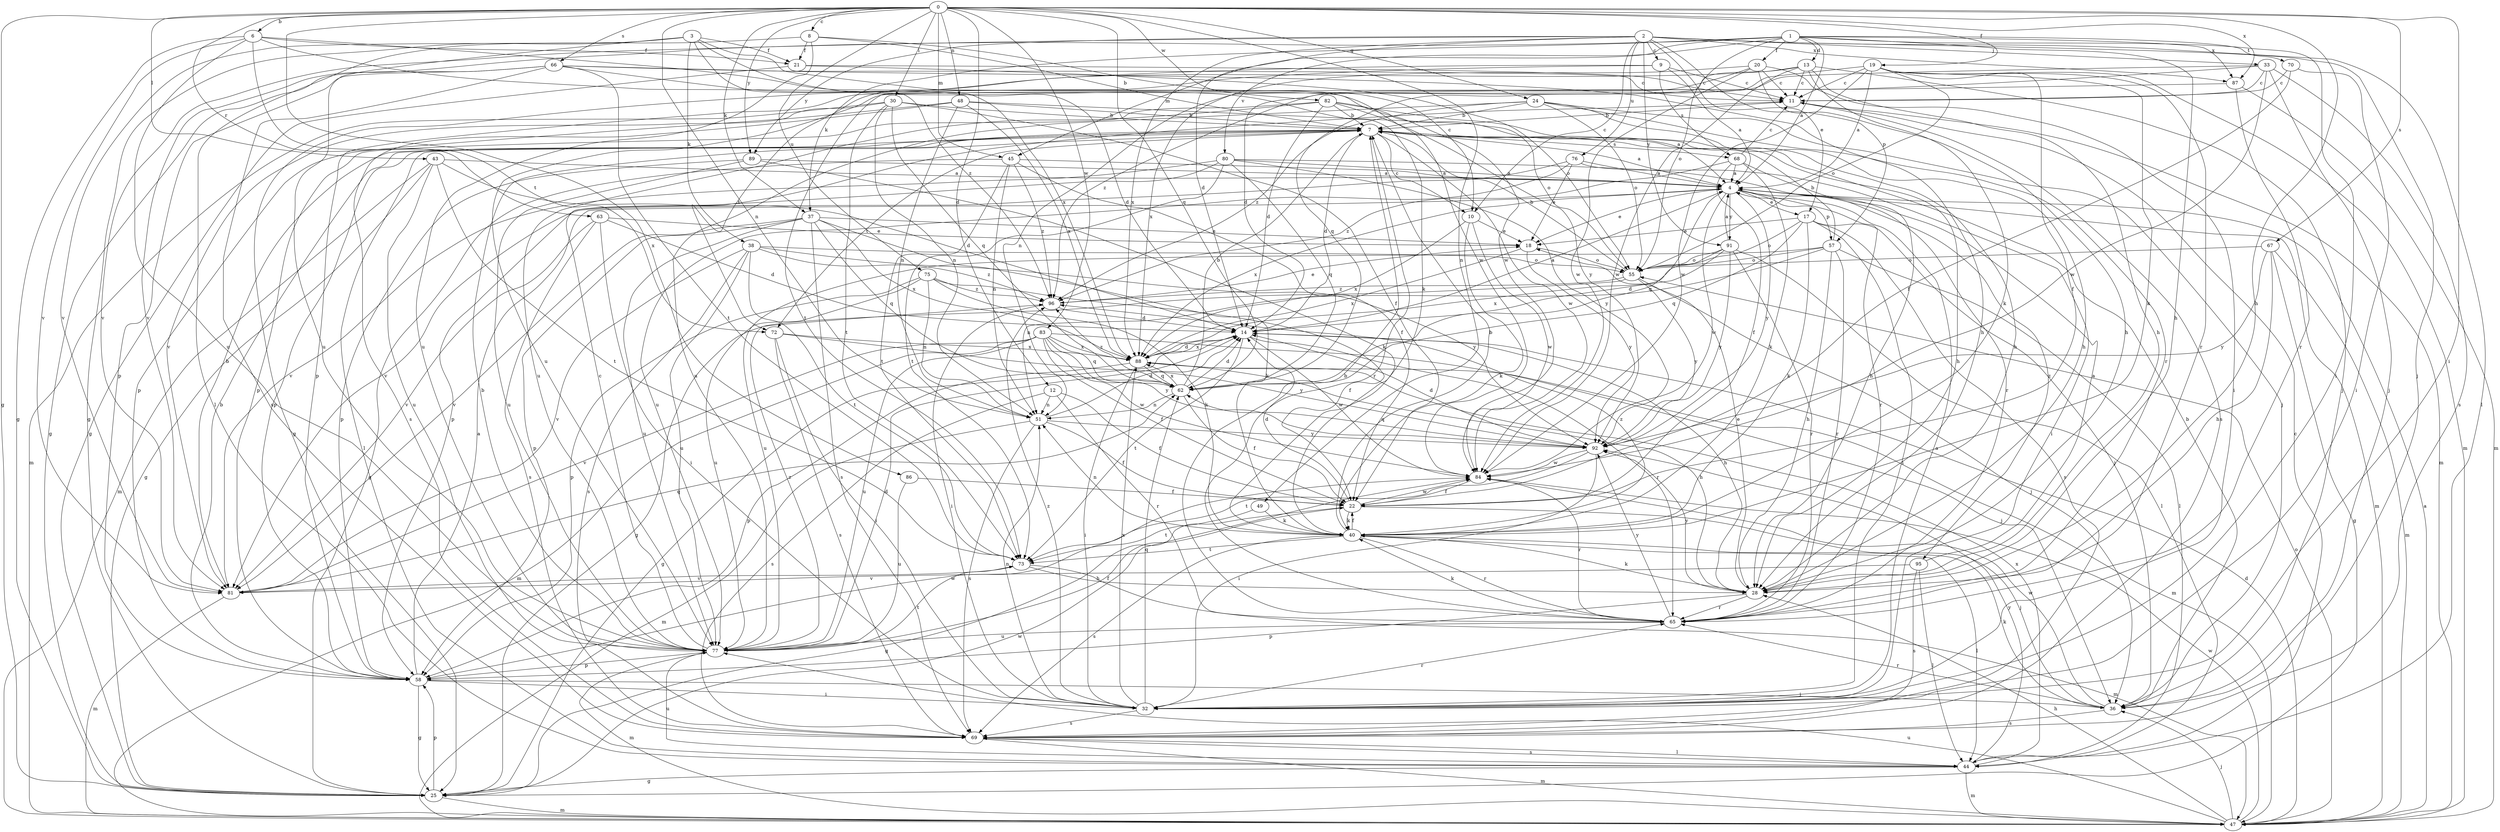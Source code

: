 strict digraph  {
0;
1;
2;
3;
4;
6;
7;
8;
9;
10;
11;
12;
13;
14;
17;
18;
19;
20;
21;
22;
24;
25;
28;
30;
32;
33;
36;
37;
38;
40;
43;
44;
45;
47;
48;
49;
51;
55;
57;
58;
62;
63;
65;
66;
67;
68;
69;
70;
72;
73;
75;
76;
77;
80;
81;
82;
83;
84;
86;
87;
88;
89;
91;
92;
95;
96;
0 -> 6  [label=b];
0 -> 8  [label=c];
0 -> 12  [label=d];
0 -> 19  [label=f];
0 -> 24  [label=g];
0 -> 25  [label=g];
0 -> 28  [label=h];
0 -> 30  [label=i];
0 -> 32  [label=i];
0 -> 37  [label=k];
0 -> 43  [label=l];
0 -> 45  [label=m];
0 -> 48  [label=n];
0 -> 49  [label=n];
0 -> 51  [label=n];
0 -> 62  [label=q];
0 -> 63  [label=r];
0 -> 66  [label=s];
0 -> 67  [label=s];
0 -> 75  [label=u];
0 -> 82  [label=w];
0 -> 83  [label=w];
0 -> 86  [label=x];
0 -> 87  [label=x];
0 -> 89  [label=y];
1 -> 4  [label=a];
1 -> 13  [label=d];
1 -> 20  [label=f];
1 -> 28  [label=h];
1 -> 32  [label=i];
1 -> 37  [label=k];
1 -> 45  [label=m];
1 -> 55  [label=o];
1 -> 70  [label=t];
1 -> 80  [label=v];
1 -> 81  [label=v];
1 -> 87  [label=x];
2 -> 9  [label=c];
2 -> 10  [label=c];
2 -> 14  [label=d];
2 -> 17  [label=e];
2 -> 33  [label=j];
2 -> 36  [label=j];
2 -> 44  [label=l];
2 -> 57  [label=p];
2 -> 76  [label=u];
2 -> 81  [label=v];
2 -> 87  [label=x];
2 -> 88  [label=x];
2 -> 89  [label=y];
2 -> 91  [label=y];
3 -> 10  [label=c];
3 -> 21  [label=f];
3 -> 25  [label=g];
3 -> 38  [label=k];
3 -> 40  [label=k];
3 -> 77  [label=u];
3 -> 81  [label=v];
3 -> 88  [label=x];
4 -> 17  [label=e];
4 -> 18  [label=e];
4 -> 47  [label=m];
4 -> 57  [label=p];
4 -> 62  [label=q];
4 -> 65  [label=r];
4 -> 84  [label=w];
4 -> 88  [label=x];
4 -> 91  [label=y];
4 -> 92  [label=y];
4 -> 95  [label=z];
6 -> 21  [label=f];
6 -> 25  [label=g];
6 -> 72  [label=t];
6 -> 77  [label=u];
6 -> 81  [label=v];
6 -> 84  [label=w];
6 -> 96  [label=z];
7 -> 4  [label=a];
7 -> 10  [label=c];
7 -> 14  [label=d];
7 -> 28  [label=h];
7 -> 44  [label=l];
7 -> 58  [label=p];
7 -> 65  [label=r];
7 -> 68  [label=s];
7 -> 72  [label=t];
7 -> 84  [label=w];
8 -> 7  [label=b];
8 -> 21  [label=f];
8 -> 44  [label=l];
8 -> 77  [label=u];
8 -> 84  [label=w];
9 -> 4  [label=a];
9 -> 11  [label=c];
9 -> 68  [label=s];
9 -> 72  [label=t];
9 -> 73  [label=t];
10 -> 18  [label=e];
10 -> 40  [label=k];
10 -> 84  [label=w];
10 -> 88  [label=x];
11 -> 7  [label=b];
11 -> 47  [label=m];
11 -> 69  [label=s];
12 -> 22  [label=f];
12 -> 51  [label=n];
12 -> 65  [label=r];
12 -> 69  [label=s];
13 -> 11  [label=c];
13 -> 25  [label=g];
13 -> 28  [label=h];
13 -> 36  [label=j];
13 -> 40  [label=k];
13 -> 51  [label=n];
13 -> 84  [label=w];
14 -> 4  [label=a];
14 -> 25  [label=g];
14 -> 28  [label=h];
14 -> 65  [label=r];
14 -> 73  [label=t];
14 -> 84  [label=w];
14 -> 88  [label=x];
17 -> 18  [label=e];
17 -> 32  [label=i];
17 -> 36  [label=j];
17 -> 40  [label=k];
17 -> 55  [label=o];
17 -> 62  [label=q];
17 -> 69  [label=s];
18 -> 55  [label=o];
18 -> 88  [label=x];
18 -> 92  [label=y];
19 -> 4  [label=a];
19 -> 11  [label=c];
19 -> 22  [label=f];
19 -> 40  [label=k];
19 -> 47  [label=m];
19 -> 55  [label=o];
19 -> 62  [label=q];
19 -> 65  [label=r];
19 -> 84  [label=w];
20 -> 11  [label=c];
20 -> 14  [label=d];
20 -> 28  [label=h];
20 -> 32  [label=i];
20 -> 84  [label=w];
20 -> 88  [label=x];
21 -> 11  [label=c];
21 -> 25  [label=g];
21 -> 55  [label=o];
22 -> 14  [label=d];
22 -> 25  [label=g];
22 -> 36  [label=j];
22 -> 40  [label=k];
22 -> 84  [label=w];
24 -> 7  [label=b];
24 -> 28  [label=h];
24 -> 36  [label=j];
24 -> 55  [label=o];
24 -> 65  [label=r];
24 -> 77  [label=u];
24 -> 96  [label=z];
25 -> 47  [label=m];
25 -> 58  [label=p];
25 -> 84  [label=w];
28 -> 18  [label=e];
28 -> 40  [label=k];
28 -> 58  [label=p];
28 -> 65  [label=r];
28 -> 92  [label=y];
30 -> 7  [label=b];
30 -> 22  [label=f];
30 -> 47  [label=m];
30 -> 51  [label=n];
30 -> 62  [label=q];
30 -> 73  [label=t];
30 -> 81  [label=v];
32 -> 4  [label=a];
32 -> 51  [label=n];
32 -> 62  [label=q];
32 -> 65  [label=r];
32 -> 69  [label=s];
32 -> 88  [label=x];
32 -> 96  [label=z];
33 -> 11  [label=c];
33 -> 36  [label=j];
33 -> 58  [label=p];
33 -> 69  [label=s];
33 -> 77  [label=u];
33 -> 84  [label=w];
36 -> 7  [label=b];
36 -> 40  [label=k];
36 -> 65  [label=r];
36 -> 69  [label=s];
36 -> 84  [label=w];
37 -> 18  [label=e];
37 -> 40  [label=k];
37 -> 58  [label=p];
37 -> 62  [label=q];
37 -> 69  [label=s];
37 -> 77  [label=u];
37 -> 81  [label=v];
37 -> 88  [label=x];
38 -> 55  [label=o];
38 -> 69  [label=s];
38 -> 73  [label=t];
38 -> 77  [label=u];
38 -> 81  [label=v];
38 -> 92  [label=y];
38 -> 96  [label=z];
40 -> 7  [label=b];
40 -> 22  [label=f];
40 -> 44  [label=l];
40 -> 51  [label=n];
40 -> 65  [label=r];
40 -> 69  [label=s];
40 -> 73  [label=t];
40 -> 96  [label=z];
43 -> 4  [label=a];
43 -> 14  [label=d];
43 -> 25  [label=g];
43 -> 47  [label=m];
43 -> 73  [label=t];
43 -> 77  [label=u];
44 -> 11  [label=c];
44 -> 25  [label=g];
44 -> 47  [label=m];
44 -> 69  [label=s];
44 -> 77  [label=u];
44 -> 88  [label=x];
44 -> 92  [label=y];
45 -> 4  [label=a];
45 -> 22  [label=f];
45 -> 25  [label=g];
45 -> 51  [label=n];
45 -> 73  [label=t];
45 -> 96  [label=z];
47 -> 4  [label=a];
47 -> 14  [label=d];
47 -> 28  [label=h];
47 -> 36  [label=j];
47 -> 55  [label=o];
47 -> 77  [label=u];
47 -> 84  [label=w];
48 -> 4  [label=a];
48 -> 7  [label=b];
48 -> 51  [label=n];
48 -> 58  [label=p];
48 -> 69  [label=s];
48 -> 88  [label=x];
49 -> 40  [label=k];
49 -> 73  [label=t];
51 -> 14  [label=d];
51 -> 22  [label=f];
51 -> 47  [label=m];
51 -> 69  [label=s];
51 -> 92  [label=y];
55 -> 7  [label=b];
55 -> 25  [label=g];
55 -> 36  [label=j];
55 -> 92  [label=y];
55 -> 96  [label=z];
57 -> 7  [label=b];
57 -> 28  [label=h];
57 -> 44  [label=l];
57 -> 51  [label=n];
57 -> 55  [label=o];
57 -> 65  [label=r];
57 -> 77  [label=u];
58 -> 4  [label=a];
58 -> 7  [label=b];
58 -> 25  [label=g];
58 -> 32  [label=i];
58 -> 36  [label=j];
58 -> 84  [label=w];
62 -> 7  [label=b];
62 -> 14  [label=d];
62 -> 22  [label=f];
62 -> 51  [label=n];
62 -> 88  [label=x];
62 -> 96  [label=z];
63 -> 14  [label=d];
63 -> 18  [label=e];
63 -> 32  [label=i];
63 -> 69  [label=s];
63 -> 81  [label=v];
65 -> 7  [label=b];
65 -> 40  [label=k];
65 -> 77  [label=u];
65 -> 92  [label=y];
66 -> 11  [label=c];
66 -> 14  [label=d];
66 -> 25  [label=g];
66 -> 28  [label=h];
66 -> 58  [label=p];
66 -> 69  [label=s];
66 -> 73  [label=t];
67 -> 25  [label=g];
67 -> 28  [label=h];
67 -> 47  [label=m];
67 -> 55  [label=o];
67 -> 92  [label=y];
68 -> 4  [label=a];
68 -> 11  [label=c];
68 -> 22  [label=f];
68 -> 28  [label=h];
68 -> 40  [label=k];
68 -> 96  [label=z];
69 -> 44  [label=l];
69 -> 47  [label=m];
70 -> 11  [label=c];
70 -> 22  [label=f];
70 -> 32  [label=i];
72 -> 32  [label=i];
72 -> 69  [label=s];
72 -> 88  [label=x];
72 -> 92  [label=y];
73 -> 28  [label=h];
73 -> 47  [label=m];
73 -> 81  [label=v];
75 -> 22  [label=f];
75 -> 40  [label=k];
75 -> 51  [label=n];
75 -> 58  [label=p];
75 -> 77  [label=u];
75 -> 96  [label=z];
76 -> 4  [label=a];
76 -> 18  [label=e];
76 -> 32  [label=i];
76 -> 77  [label=u];
76 -> 81  [label=v];
77 -> 7  [label=b];
77 -> 11  [label=c];
77 -> 14  [label=d];
77 -> 22  [label=f];
77 -> 47  [label=m];
77 -> 58  [label=p];
77 -> 73  [label=t];
77 -> 96  [label=z];
80 -> 4  [label=a];
80 -> 58  [label=p];
80 -> 62  [label=q];
80 -> 65  [label=r];
80 -> 73  [label=t];
80 -> 81  [label=v];
80 -> 92  [label=y];
81 -> 7  [label=b];
81 -> 47  [label=m];
81 -> 62  [label=q];
82 -> 7  [label=b];
82 -> 14  [label=d];
82 -> 28  [label=h];
82 -> 55  [label=o];
82 -> 58  [label=p];
82 -> 77  [label=u];
82 -> 92  [label=y];
83 -> 22  [label=f];
83 -> 36  [label=j];
83 -> 47  [label=m];
83 -> 62  [label=q];
83 -> 77  [label=u];
83 -> 81  [label=v];
83 -> 84  [label=w];
83 -> 88  [label=x];
83 -> 92  [label=y];
84 -> 22  [label=f];
84 -> 65  [label=r];
86 -> 22  [label=f];
86 -> 77  [label=u];
87 -> 47  [label=m];
87 -> 65  [label=r];
87 -> 96  [label=z];
88 -> 14  [label=d];
88 -> 28  [label=h];
88 -> 32  [label=i];
88 -> 47  [label=m];
88 -> 58  [label=p];
88 -> 62  [label=q];
89 -> 4  [label=a];
89 -> 40  [label=k];
89 -> 58  [label=p];
89 -> 77  [label=u];
91 -> 4  [label=a];
91 -> 14  [label=d];
91 -> 44  [label=l];
91 -> 55  [label=o];
91 -> 65  [label=r];
91 -> 88  [label=x];
91 -> 92  [label=y];
92 -> 14  [label=d];
92 -> 32  [label=i];
92 -> 62  [label=q];
92 -> 73  [label=t];
92 -> 84  [label=w];
95 -> 4  [label=a];
95 -> 44  [label=l];
95 -> 69  [label=s];
95 -> 81  [label=v];
96 -> 14  [label=d];
96 -> 18  [label=e];
96 -> 32  [label=i];
}
